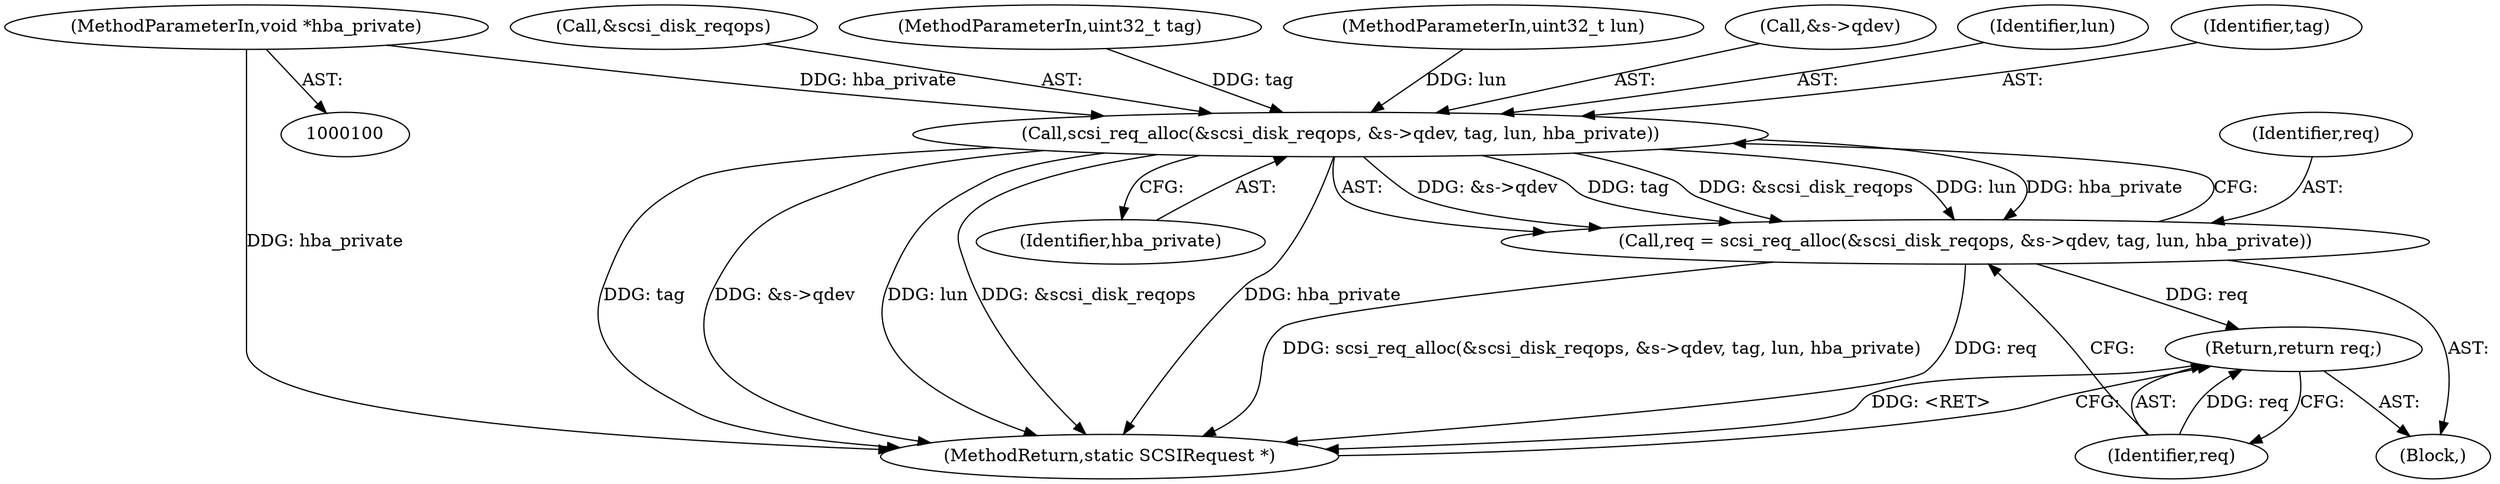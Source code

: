 digraph "0_qemu_7285477ab11831b1cf56e45878a89170dd06d9b9_3@pointer" {
"1000104" [label="(MethodParameterIn,void *hba_private)"];
"1000116" [label="(Call,scsi_req_alloc(&scsi_disk_reqops, &s->qdev, tag, lun, hba_private))"];
"1000114" [label="(Call,req = scsi_req_alloc(&scsi_disk_reqops, &s->qdev, tag, lun, hba_private))"];
"1000126" [label="(Return,return req;)"];
"1000104" [label="(MethodParameterIn,void *hba_private)"];
"1000103" [label="(MethodParameterIn,uint32_t lun)"];
"1000114" [label="(Call,req = scsi_req_alloc(&scsi_disk_reqops, &s->qdev, tag, lun, hba_private))"];
"1000128" [label="(MethodReturn,static SCSIRequest *)"];
"1000116" [label="(Call,scsi_req_alloc(&scsi_disk_reqops, &s->qdev, tag, lun, hba_private))"];
"1000119" [label="(Call,&s->qdev)"];
"1000115" [label="(Identifier,req)"];
"1000124" [label="(Identifier,lun)"];
"1000125" [label="(Identifier,hba_private)"];
"1000123" [label="(Identifier,tag)"];
"1000105" [label="(Block,)"];
"1000126" [label="(Return,return req;)"];
"1000117" [label="(Call,&scsi_disk_reqops)"];
"1000102" [label="(MethodParameterIn,uint32_t tag)"];
"1000127" [label="(Identifier,req)"];
"1000104" -> "1000100"  [label="AST: "];
"1000104" -> "1000128"  [label="DDG: hba_private"];
"1000104" -> "1000116"  [label="DDG: hba_private"];
"1000116" -> "1000114"  [label="AST: "];
"1000116" -> "1000125"  [label="CFG: "];
"1000117" -> "1000116"  [label="AST: "];
"1000119" -> "1000116"  [label="AST: "];
"1000123" -> "1000116"  [label="AST: "];
"1000124" -> "1000116"  [label="AST: "];
"1000125" -> "1000116"  [label="AST: "];
"1000114" -> "1000116"  [label="CFG: "];
"1000116" -> "1000128"  [label="DDG: &scsi_disk_reqops"];
"1000116" -> "1000128"  [label="DDG: hba_private"];
"1000116" -> "1000128"  [label="DDG: tag"];
"1000116" -> "1000128"  [label="DDG: &s->qdev"];
"1000116" -> "1000128"  [label="DDG: lun"];
"1000116" -> "1000114"  [label="DDG: &s->qdev"];
"1000116" -> "1000114"  [label="DDG: tag"];
"1000116" -> "1000114"  [label="DDG: &scsi_disk_reqops"];
"1000116" -> "1000114"  [label="DDG: lun"];
"1000116" -> "1000114"  [label="DDG: hba_private"];
"1000102" -> "1000116"  [label="DDG: tag"];
"1000103" -> "1000116"  [label="DDG: lun"];
"1000114" -> "1000105"  [label="AST: "];
"1000115" -> "1000114"  [label="AST: "];
"1000127" -> "1000114"  [label="CFG: "];
"1000114" -> "1000128"  [label="DDG: req"];
"1000114" -> "1000128"  [label="DDG: scsi_req_alloc(&scsi_disk_reqops, &s->qdev, tag, lun, hba_private)"];
"1000114" -> "1000126"  [label="DDG: req"];
"1000126" -> "1000105"  [label="AST: "];
"1000126" -> "1000127"  [label="CFG: "];
"1000127" -> "1000126"  [label="AST: "];
"1000128" -> "1000126"  [label="CFG: "];
"1000126" -> "1000128"  [label="DDG: <RET>"];
"1000127" -> "1000126"  [label="DDG: req"];
}
